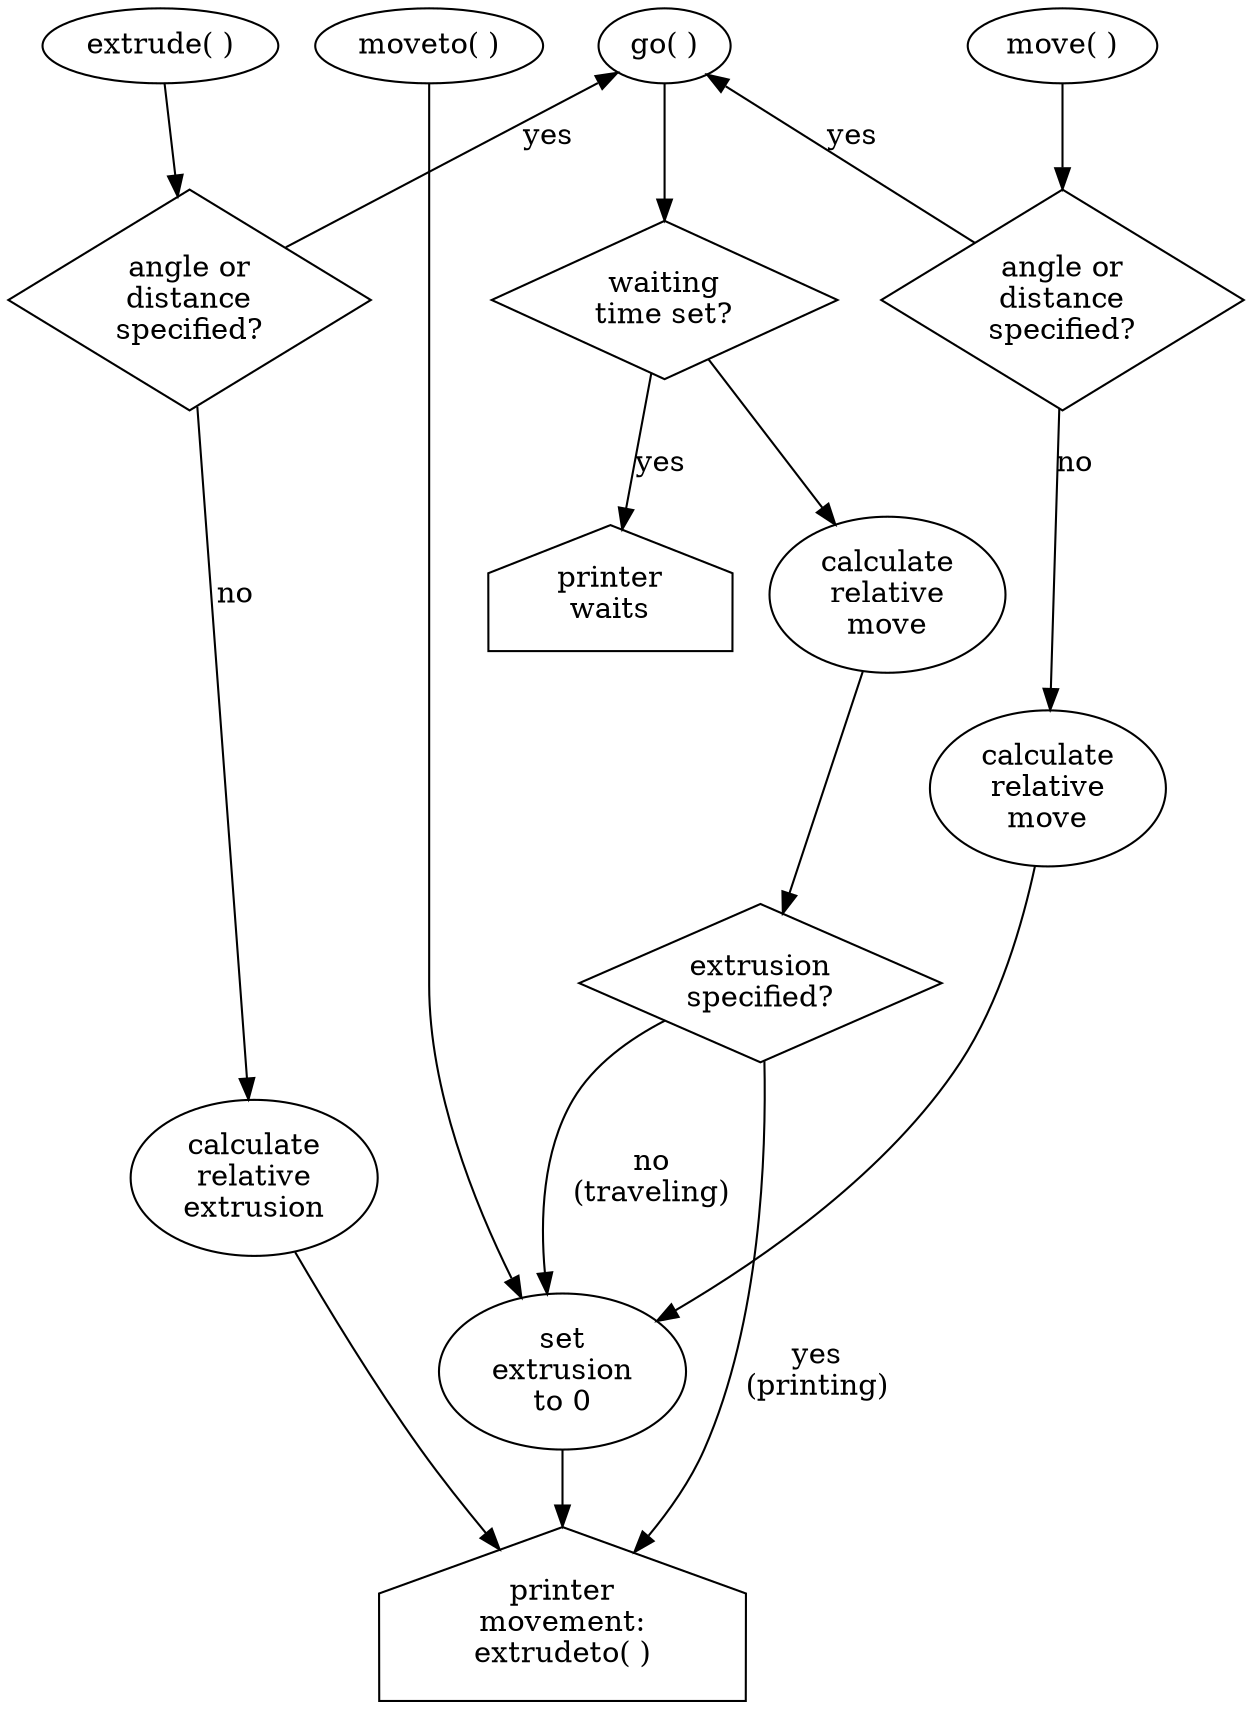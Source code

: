 /*

go: 

wait 
or
use stored vars to convert to cartesian
run extrudeto

*/



/*
extrudeto
let extrusionSpecified = (params.e !== undefined);
        // set retract, but if only e given don't retract (that would be dumb)
        // remember that a retract setting here overrides internal autoretract!
        let retract = (params.retract === undefined) ? !extrusionSpecified && this._autoRetract : params.retract; // don't retract if given e value alone, no matter what

        if (Math.abs(__e - this.e) > 0.01) 
        {
            this.currentRetraction = 0; //clear retraction if we go manual
        }

*/

digraph movement {

    splines="TRUE";

    /* Entities */

    //start [shape="point"]

    startgo [label=<go( )>, shape="ellipse" ]

    checkwait [label="waiting\ntime set?" shape="diamond"]    

    "printer\nwaits" [shape="house"]

    calcmovedist  [label="calculate\nrelative\nmove"]

    startmoveto [label=<moveto( )>, shape="ellipse" ]


    startmove [label=<move( )>, shape="ellipse" ]

    checkparamsmove [label=<angle or<br/>distance<br/>specified?> shape="diamond"]    

    startextrude [label=<extrude( )>, shape="ellipse" ]

    checkparams [label=<angle or<br/>distance<br/>specified?> shape="diamond"]    

    checkextruding [label=<extrusion<br/>specified?> shape="diamond"]    
    
    "printer\nmovement" [label="printer\nmovement:\nextrudeto( )", shape="house"]

    /* Relationships */
    
    //start -> {startgo startextrude startmove}


    startmove -> checkparamsmove 
    checkparamsmove -> startgo [label="yes"]
    checkparamsmove -> calcmovedist [label="no"]
    calcmovedist -> "set\nextrusion\nto 0"
    //"set\nextrusion\nto 0" -> "set\ntravel speed"

    "set\nextrusion\nto 0" -> "printer\nmovement"

    startmoveto -> "set\nextrusion\nto 0"
    
    ////// EXTRUDE () --------------------
    
    startextrude -> checkparams

    checkparams -> startgo [label=<yes>]

    checkparams -> "calculate\nrelative\nextrusion" [label=<no>]

    "calculate\nrelative\nextrusion" -> "printer\nmovement"


    ////// GO () -------------------------

    startgo -> checkwait

    checkwait -> "calculate\nrelative\nmove"

    "calculate\nrelative\nmove" -> checkextruding

    checkwait -> "printer\nwaits"  [label="yes"]

    checkextruding -> "printer\nmovement" [label=<yes<br/>(printing)>]

    checkextruding -> "set\nextrusion\nto 0" [label=<no<br/>(traveling)>]

    //"set\nprint speed" -> "printer\nmovement"

    //"set\ntravel speed" -> "printer\nmovement"

    //unretract -> error [label="printer error"]

    //unretract -> "printing"

    //wait -> quit[label="response received"]
    //wait -> error[label="no response"]

    /* Ranks */
    subgraph start { rank=same; startgo; startextrude; startmove; startmoveto};
}
